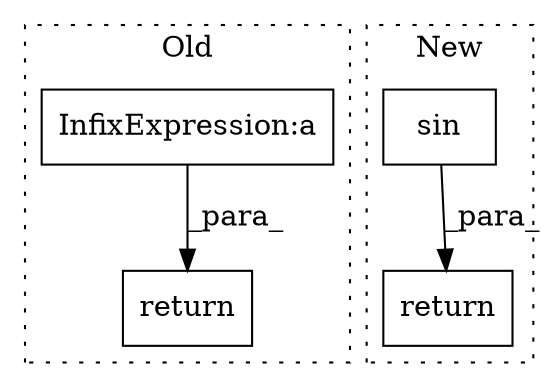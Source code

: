 digraph G {
subgraph cluster0 {
1 [label="return" a="41" s="10071" l="7" shape="box"];
4 [label="InfixExpression:a" a="27" s="10101" l="3" shape="box"];
label = "Old";
style="dotted";
}
subgraph cluster1 {
2 [label="sin" a="32" s="9724,9733" l="4,1" shape="box"];
3 [label="return" a="41" s="9686" l="7" shape="box"];
label = "New";
style="dotted";
}
2 -> 3 [label="_para_"];
4 -> 1 [label="_para_"];
}